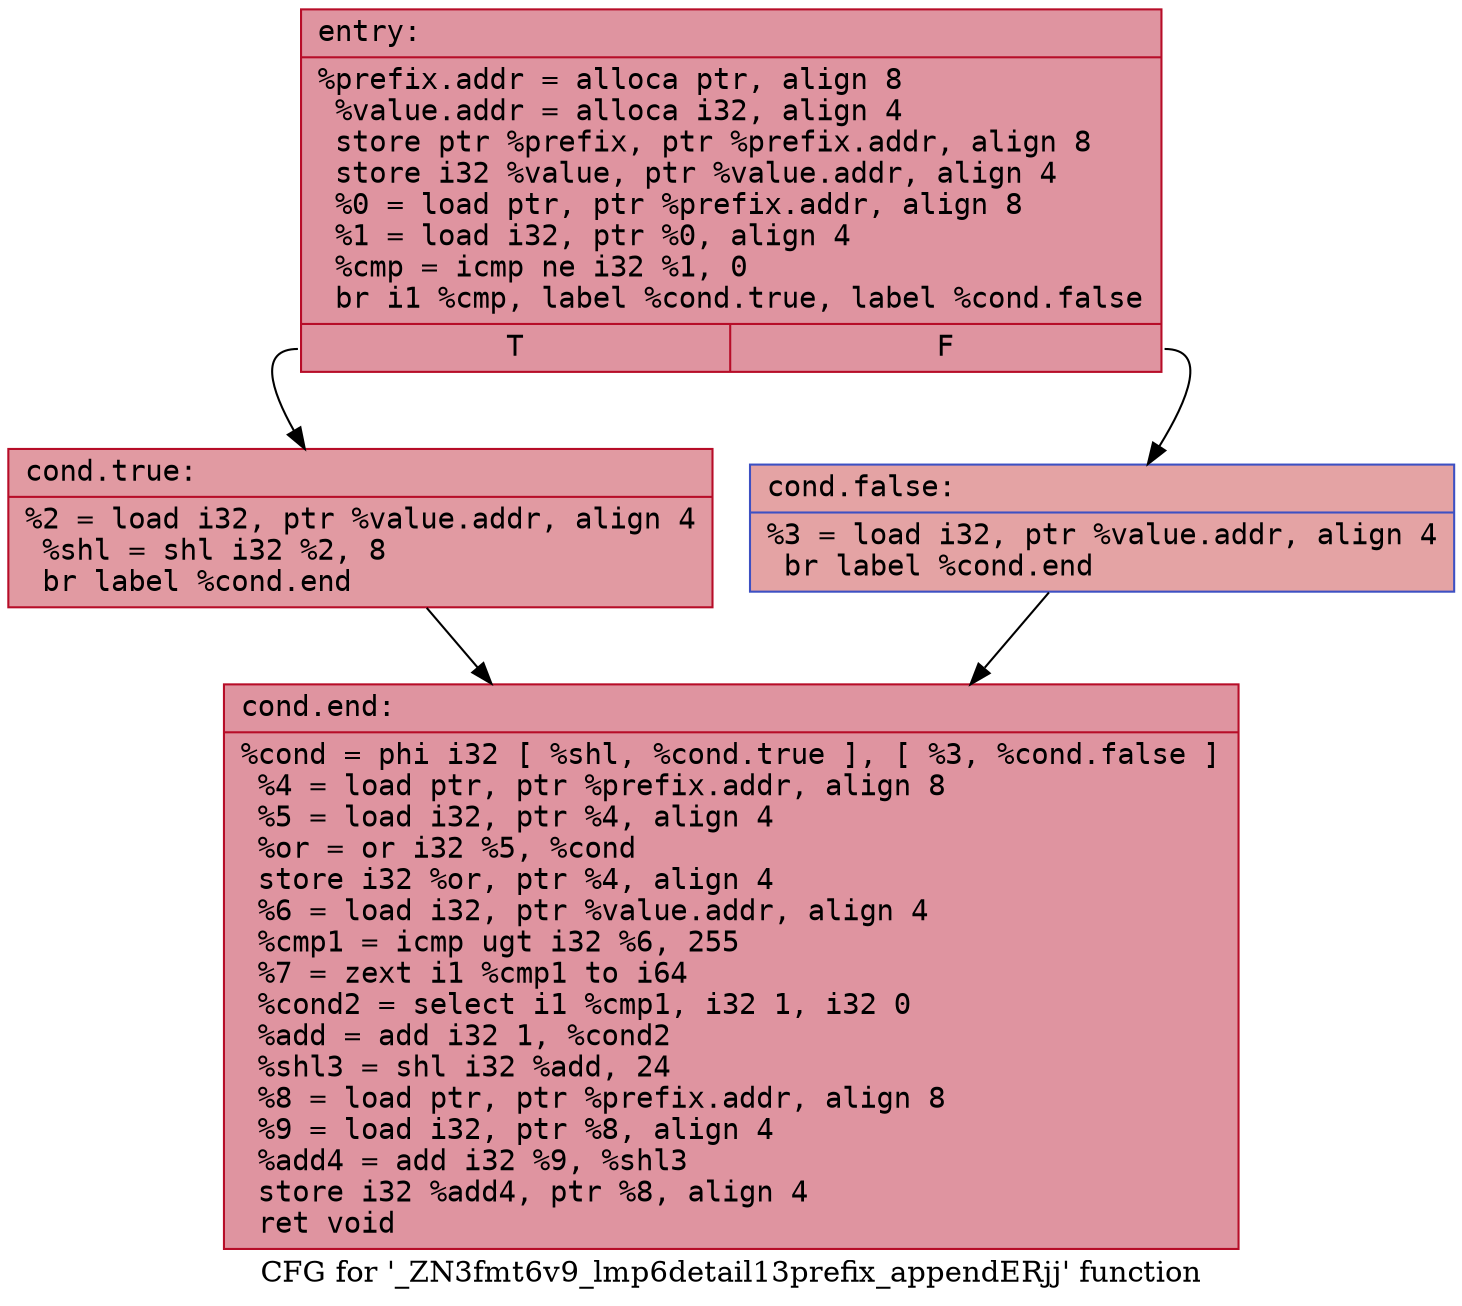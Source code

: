 digraph "CFG for '_ZN3fmt6v9_lmp6detail13prefix_appendERjj' function" {
	label="CFG for '_ZN3fmt6v9_lmp6detail13prefix_appendERjj' function";

	Node0x55fec3107d80 [shape=record,color="#b70d28ff", style=filled, fillcolor="#b70d2870" fontname="Courier",label="{entry:\l|  %prefix.addr = alloca ptr, align 8\l  %value.addr = alloca i32, align 4\l  store ptr %prefix, ptr %prefix.addr, align 8\l  store i32 %value, ptr %value.addr, align 4\l  %0 = load ptr, ptr %prefix.addr, align 8\l  %1 = load i32, ptr %0, align 4\l  %cmp = icmp ne i32 %1, 0\l  br i1 %cmp, label %cond.true, label %cond.false\l|{<s0>T|<s1>F}}"];
	Node0x55fec3107d80:s0 -> Node0x55fec3108180[tooltip="entry -> cond.true\nProbability 62.50%" ];
	Node0x55fec3107d80:s1 -> Node0x55fec3108200[tooltip="entry -> cond.false\nProbability 37.50%" ];
	Node0x55fec3108180 [shape=record,color="#b70d28ff", style=filled, fillcolor="#bb1b2c70" fontname="Courier",label="{cond.true:\l|  %2 = load i32, ptr %value.addr, align 4\l  %shl = shl i32 %2, 8\l  br label %cond.end\l}"];
	Node0x55fec3108180 -> Node0x55fec31084c0[tooltip="cond.true -> cond.end\nProbability 100.00%" ];
	Node0x55fec3108200 [shape=record,color="#3d50c3ff", style=filled, fillcolor="#c32e3170" fontname="Courier",label="{cond.false:\l|  %3 = load i32, ptr %value.addr, align 4\l  br label %cond.end\l}"];
	Node0x55fec3108200 -> Node0x55fec31084c0[tooltip="cond.false -> cond.end\nProbability 100.00%" ];
	Node0x55fec31084c0 [shape=record,color="#b70d28ff", style=filled, fillcolor="#b70d2870" fontname="Courier",label="{cond.end:\l|  %cond = phi i32 [ %shl, %cond.true ], [ %3, %cond.false ]\l  %4 = load ptr, ptr %prefix.addr, align 8\l  %5 = load i32, ptr %4, align 4\l  %or = or i32 %5, %cond\l  store i32 %or, ptr %4, align 4\l  %6 = load i32, ptr %value.addr, align 4\l  %cmp1 = icmp ugt i32 %6, 255\l  %7 = zext i1 %cmp1 to i64\l  %cond2 = select i1 %cmp1, i32 1, i32 0\l  %add = add i32 1, %cond2\l  %shl3 = shl i32 %add, 24\l  %8 = load ptr, ptr %prefix.addr, align 8\l  %9 = load i32, ptr %8, align 4\l  %add4 = add i32 %9, %shl3\l  store i32 %add4, ptr %8, align 4\l  ret void\l}"];
}
